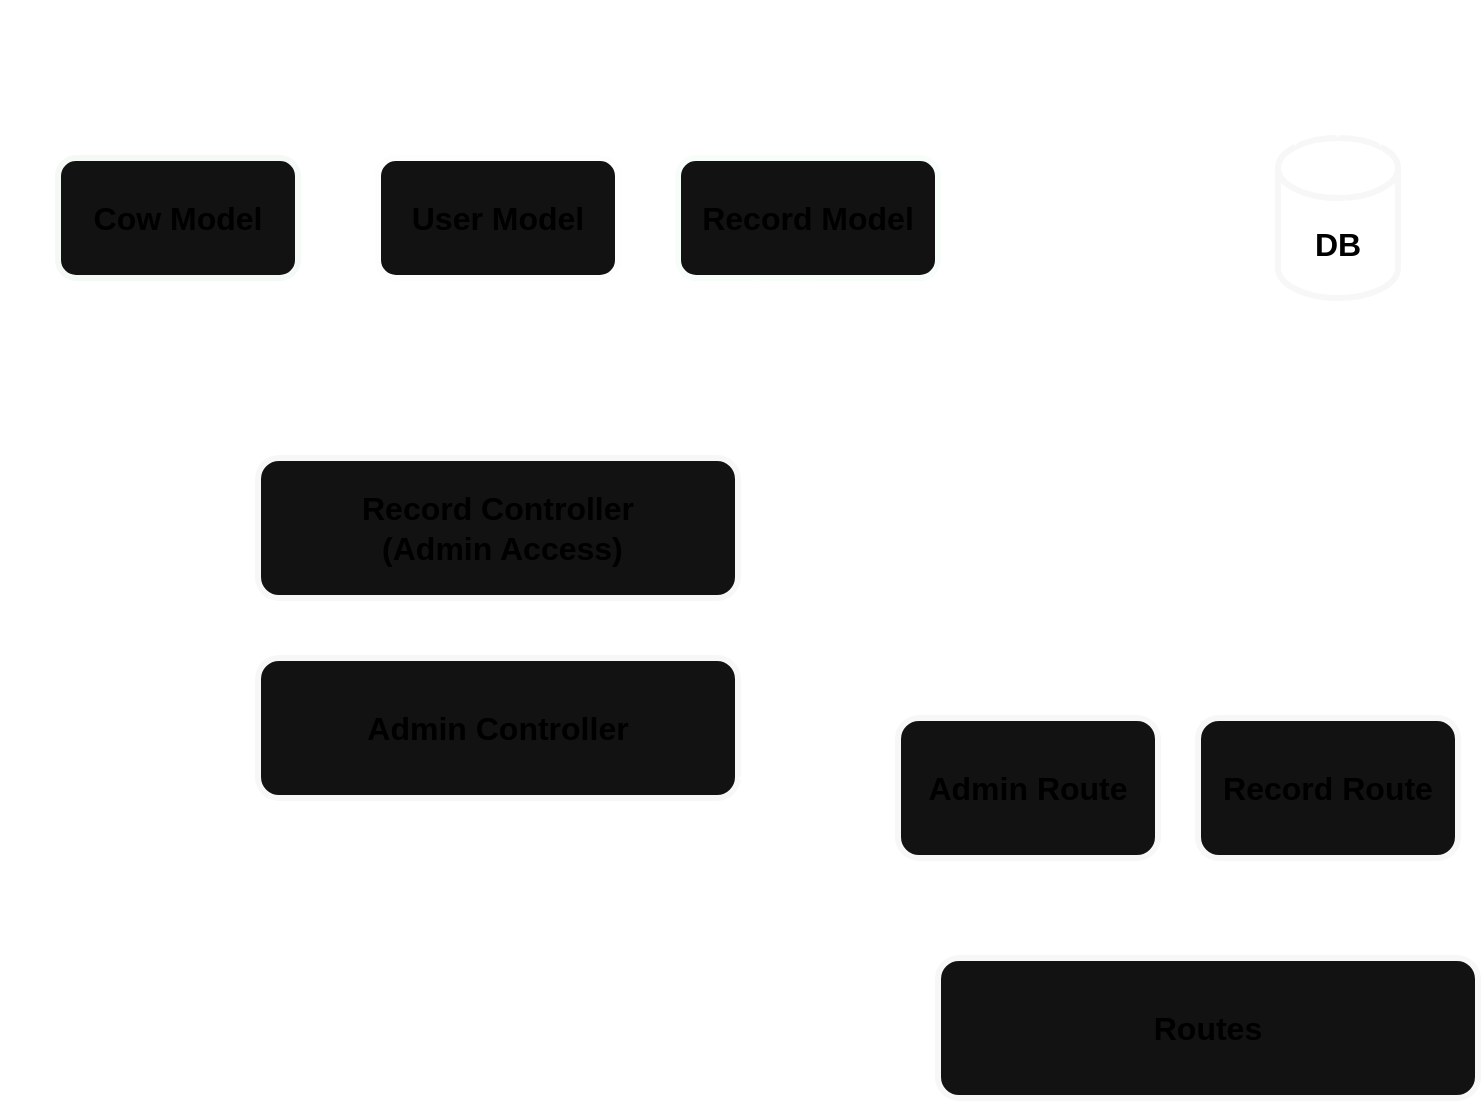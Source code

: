 <mxfile>
    <diagram id="rLoEivmCtwcKjAVz_CpE" name="Page-1">
        <mxGraphModel dx="1309" dy="711" grid="1" gridSize="10" guides="1" tooltips="1" connect="1" arrows="1" fold="1" page="1" pageScale="1" pageWidth="850" pageHeight="1100" math="0" shadow="0">
            <root>
                <mxCell id="0"/>
                <mxCell id="1" parent="0"/>
                <mxCell id="20" value="&lt;b&gt;DB&lt;/b&gt;" style="shape=cylinder3;whiteSpace=wrap;html=1;boundedLbl=1;backgroundOutline=1;size=15;strokeWidth=3;fontSize=16;strokeColor=#f7f7f7;" parent="1" vertex="1">
                    <mxGeometry x="650" y="280" width="60" height="80" as="geometry"/>
                </mxCell>
                <mxCell id="49" style="edgeStyle=orthogonalEdgeStyle;html=1;strokeColor=#ffffff;strokeWidth=3;fontSize=16;endArrow=block;endFill=1;flowAnimation=1;entryX=1;entryY=0.5;entryDx=0;entryDy=0;" parent="1" source="40" target="71" edge="1">
                    <mxGeometry relative="1" as="geometry">
                        <mxPoint x="415" y="540" as="targetPoint"/>
                        <Array as="points">
                            <mxPoint x="520" y="320"/>
                            <mxPoint x="520" y="475"/>
                        </Array>
                    </mxGeometry>
                </mxCell>
                <mxCell id="53" style="edgeStyle=orthogonalEdgeStyle;html=1;entryX=0.145;entryY=0;entryDx=0;entryDy=4.35;entryPerimeter=0;strokeColor=#ffffff;strokeWidth=3;fontSize=16;endArrow=block;endFill=1;flowAnimation=1;ignoreEdge=0;backgroundOutline=0;" parent="1" source="40" target="20" edge="1">
                    <mxGeometry relative="1" as="geometry">
                        <Array as="points">
                            <mxPoint x="415" y="260"/>
                            <mxPoint x="659" y="260"/>
                        </Array>
                    </mxGeometry>
                </mxCell>
                <mxCell id="40" value="&lt;b&gt;Record Model&lt;/b&gt;" style="rounded=1;whiteSpace=wrap;html=1;strokeColor=#f7fdf8;strokeWidth=3;fontSize=16;fillColor=#121212;fillStyle=auto;" parent="1" vertex="1">
                    <mxGeometry x="350" y="290" width="130" height="60" as="geometry"/>
                </mxCell>
                <mxCell id="44" style="edgeStyle=orthogonalEdgeStyle;html=1;strokeWidth=3;fontSize=16;endArrow=block;endFill=1;flowAnimation=1;strokeColor=#ffffff;fillColor=#f5f5f5;" parent="1" source="41" edge="1">
                    <mxGeometry relative="1" as="geometry">
                        <mxPoint x="390" y="350" as="targetPoint"/>
                        <Array as="points">
                            <mxPoint x="260" y="380"/>
                            <mxPoint x="390" y="380"/>
                        </Array>
                    </mxGeometry>
                </mxCell>
                <mxCell id="52" style="edgeStyle=orthogonalEdgeStyle;html=1;entryX=0.5;entryY=0;entryDx=0;entryDy=0;entryPerimeter=0;strokeColor=#ffffff;strokeWidth=3;fontSize=16;endArrow=block;endFill=1;flowAnimation=1;" parent="1" source="41" target="20" edge="1">
                    <mxGeometry relative="1" as="geometry">
                        <Array as="points">
                            <mxPoint x="260" y="240"/>
                            <mxPoint x="680" y="240"/>
                        </Array>
                    </mxGeometry>
                </mxCell>
                <mxCell id="41" value="&lt;b&gt;User Model&lt;/b&gt;" style="rounded=1;whiteSpace=wrap;html=1;strokeColor=#fcfdfc;strokeWidth=3;fontSize=16;fillColor=#121212;fillStyle=auto;" parent="1" vertex="1">
                    <mxGeometry x="200" y="290" width="120" height="60" as="geometry"/>
                </mxCell>
                <mxCell id="43" style="edgeStyle=orthogonalEdgeStyle;html=1;strokeWidth=3;fontSize=16;endArrow=block;endFill=1;flowAnimation=1;fillColor=#f5f5f5;strokeColor=#FFFFFF;entryX=0.5;entryY=1;entryDx=0;entryDy=0;" parent="1" source="42" target="40" edge="1">
                    <mxGeometry relative="1" as="geometry">
                        <mxPoint x="415" y="360" as="targetPoint"/>
                        <Array as="points">
                            <mxPoint x="100" y="400"/>
                            <mxPoint x="415" y="400"/>
                        </Array>
                    </mxGeometry>
                </mxCell>
                <mxCell id="50" style="edgeStyle=orthogonalEdgeStyle;html=1;strokeColor=#ffffff;strokeWidth=3;fontSize=16;endArrow=block;endFill=1;flowAnimation=1;entryX=0;entryY=0.5;entryDx=0;entryDy=0;" parent="1" source="42" target="71" edge="1">
                    <mxGeometry relative="1" as="geometry">
                        <mxPoint x="130" y="550" as="targetPoint"/>
                        <Array as="points">
                            <mxPoint x="20" y="320"/>
                            <mxPoint x="20" y="475"/>
                        </Array>
                    </mxGeometry>
                </mxCell>
                <mxCell id="51" style="edgeStyle=orthogonalEdgeStyle;html=1;entryX=0.855;entryY=0;entryDx=0;entryDy=4.35;entryPerimeter=0;strokeColor=#ffffff;strokeWidth=3;fontSize=16;endArrow=block;endFill=1;flowAnimation=1;horizontal=1;" parent="1" source="42" target="20" edge="1">
                    <mxGeometry relative="1" as="geometry">
                        <Array as="points">
                            <mxPoint x="100" y="220"/>
                            <mxPoint x="700" y="220"/>
                            <mxPoint x="700" y="270"/>
                            <mxPoint x="701" y="270"/>
                        </Array>
                    </mxGeometry>
                </mxCell>
                <mxCell id="42" value="&lt;b&gt;Cow Model&lt;/b&gt;" style="rounded=1;whiteSpace=wrap;html=1;strokeColor=#f5f9f6;strokeWidth=3;fontSize=16;fillColor=#121212;fillStyle=auto;" parent="1" vertex="1">
                    <mxGeometry x="40" y="290" width="120" height="60" as="geometry"/>
                </mxCell>
                <mxCell id="71" value="&lt;b&gt;Record Controller&lt;br&gt;&amp;nbsp;(Admin Access)&lt;/b&gt;" style="rounded=1;whiteSpace=wrap;html=1;fillStyle=auto;strokeColor=#f7f7f7;strokeWidth=3;fontSize=16;fillColor=#121212;" parent="1" vertex="1">
                    <mxGeometry x="140" y="440" width="240" height="70" as="geometry"/>
                </mxCell>
                <mxCell id="78" value="&lt;b&gt;Admin Controller&lt;/b&gt;" style="rounded=1;whiteSpace=wrap;html=1;fillStyle=auto;strokeColor=#f7f7f7;strokeWidth=3;fontSize=16;fillColor=#121212;" parent="1" vertex="1">
                    <mxGeometry x="140" y="540" width="240" height="70" as="geometry"/>
                </mxCell>
                <mxCell id="86" style="edgeStyle=orthogonalEdgeStyle;html=1;entryX=0.75;entryY=1;entryDx=0;entryDy=0;strokeColor=#ffffff;strokeWidth=3;fontSize=16;startArrow=none;startFill=0;endArrow=block;endFill=1;flowAnimation=1;" parent="1" source="79" target="80" edge="1">
                    <mxGeometry relative="1" as="geometry"/>
                </mxCell>
                <mxCell id="87" style="edgeStyle=orthogonalEdgeStyle;html=1;entryX=0.5;entryY=1;entryDx=0;entryDy=0;strokeColor=#ffffff;strokeWidth=3;fontSize=16;startArrow=none;startFill=0;endArrow=block;endFill=1;flowAnimation=1;" parent="1" source="79" target="81" edge="1">
                    <mxGeometry relative="1" as="geometry"/>
                </mxCell>
                <mxCell id="79" value="&lt;b&gt;Routes&lt;/b&gt;" style="rounded=1;whiteSpace=wrap;html=1;fillStyle=auto;strokeColor=#f7f7f7;strokeWidth=3;fontSize=16;fillColor=#121212;" parent="1" vertex="1">
                    <mxGeometry x="480" y="690" width="270" height="70" as="geometry"/>
                </mxCell>
                <mxCell id="84" style="html=1;strokeColor=#ffffff;strokeWidth=3;fontSize=16;startArrow=none;startFill=0;endArrow=block;endFill=1;flowAnimation=1;" parent="1" source="80" edge="1">
                    <mxGeometry relative="1" as="geometry">
                        <mxPoint x="380" y="600" as="targetPoint"/>
                    </mxGeometry>
                </mxCell>
                <mxCell id="80" value="&lt;b&gt;Admin Route&lt;/b&gt;" style="rounded=1;whiteSpace=wrap;html=1;fillStyle=auto;strokeColor=#f7f7f7;strokeWidth=3;fontSize=16;fillColor=#121212;" parent="1" vertex="1">
                    <mxGeometry x="460" y="570" width="130" height="70" as="geometry"/>
                </mxCell>
                <mxCell id="85" style="edgeStyle=orthogonalEdgeStyle;html=1;strokeColor=#ffffff;strokeWidth=3;fontSize=16;startArrow=none;startFill=0;endArrow=block;endFill=1;entryX=1;entryY=1;entryDx=0;entryDy=0;flowAnimation=1;" parent="1" source="81" target="71" edge="1">
                    <mxGeometry relative="1" as="geometry">
                        <mxPoint x="390" y="510" as="targetPoint"/>
                        <Array as="points">
                            <mxPoint x="675" y="510"/>
                        </Array>
                    </mxGeometry>
                </mxCell>
                <mxCell id="81" value="&lt;b&gt;Record Route&lt;/b&gt;" style="rounded=1;whiteSpace=wrap;html=1;fillStyle=auto;strokeColor=#f7f7f7;strokeWidth=3;fontSize=16;fillColor=#121212;" parent="1" vertex="1">
                    <mxGeometry x="610" y="570" width="130" height="70" as="geometry"/>
                </mxCell>
            </root>
        </mxGraphModel>
    </diagram>
</mxfile>